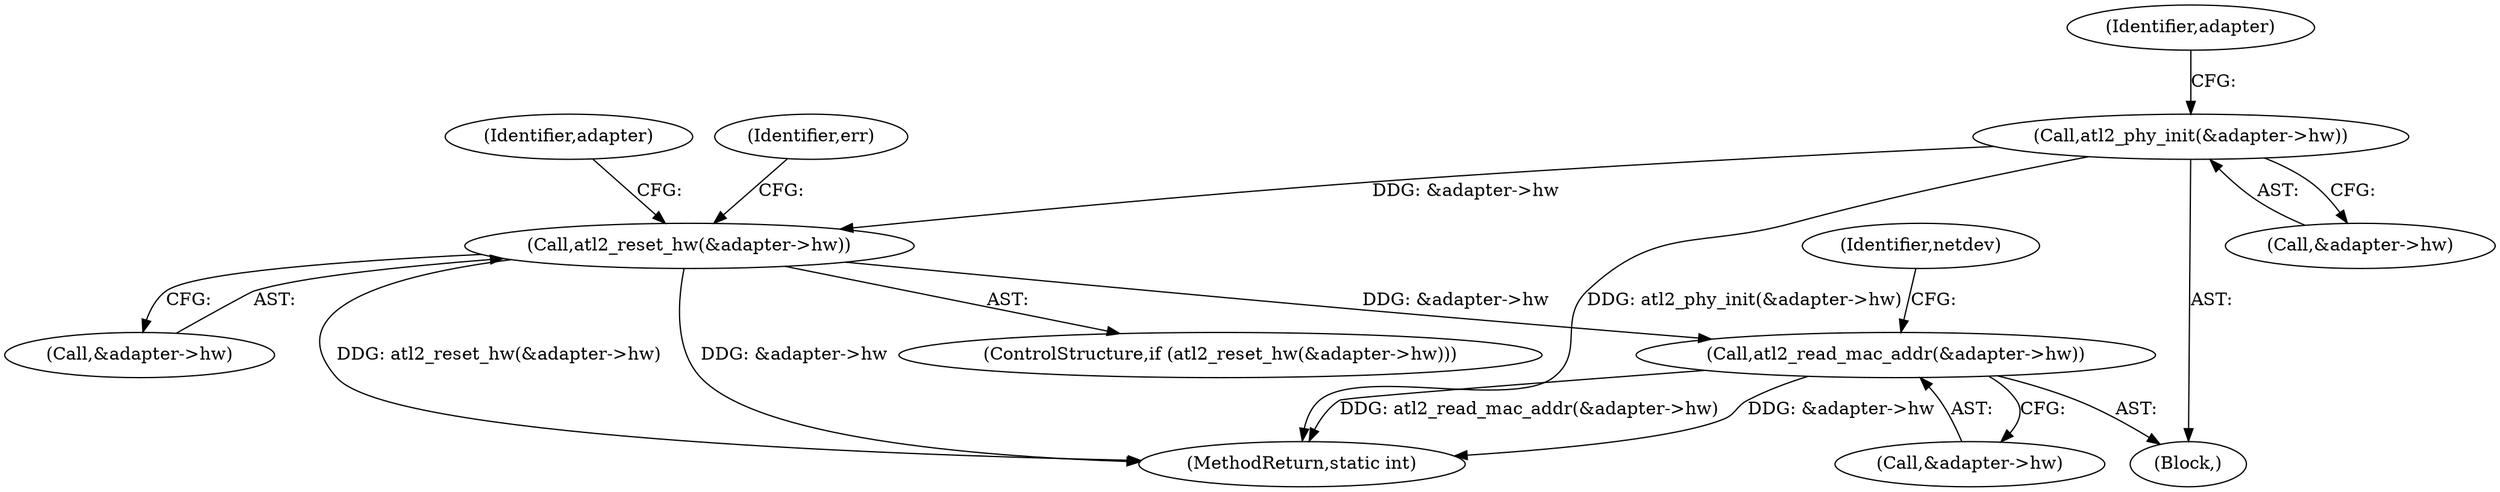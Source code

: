 digraph "0_linux_f43bfaeddc79effbf3d0fcb53ca477cca66f3db8@API" {
"1000333" [label="(Call,atl2_read_mac_addr(&adapter->hw))"];
"1000322" [label="(Call,atl2_reset_hw(&adapter->hw))"];
"1000316" [label="(Call,atl2_phy_init(&adapter->hw))"];
"1000322" [label="(Call,atl2_reset_hw(&adapter->hw))"];
"1000316" [label="(Call,atl2_phy_init(&adapter->hw))"];
"1000112" [label="(Block,)"];
"1000323" [label="(Call,&adapter->hw)"];
"1000336" [label="(Identifier,adapter)"];
"1000325" [label="(Identifier,adapter)"];
"1000334" [label="(Call,&adapter->hw)"];
"1000317" [label="(Call,&adapter->hw)"];
"1000436" [label="(MethodReturn,static int)"];
"1000333" [label="(Call,atl2_read_mac_addr(&adapter->hw))"];
"1000321" [label="(ControlStructure,if (atl2_reset_hw(&adapter->hw)))"];
"1000329" [label="(Identifier,err)"];
"1000340" [label="(Identifier,netdev)"];
"1000333" -> "1000112"  [label="AST: "];
"1000333" -> "1000334"  [label="CFG: "];
"1000334" -> "1000333"  [label="AST: "];
"1000340" -> "1000333"  [label="CFG: "];
"1000333" -> "1000436"  [label="DDG: &adapter->hw"];
"1000333" -> "1000436"  [label="DDG: atl2_read_mac_addr(&adapter->hw)"];
"1000322" -> "1000333"  [label="DDG: &adapter->hw"];
"1000322" -> "1000321"  [label="AST: "];
"1000322" -> "1000323"  [label="CFG: "];
"1000323" -> "1000322"  [label="AST: "];
"1000329" -> "1000322"  [label="CFG: "];
"1000336" -> "1000322"  [label="CFG: "];
"1000322" -> "1000436"  [label="DDG: atl2_reset_hw(&adapter->hw)"];
"1000322" -> "1000436"  [label="DDG: &adapter->hw"];
"1000316" -> "1000322"  [label="DDG: &adapter->hw"];
"1000316" -> "1000112"  [label="AST: "];
"1000316" -> "1000317"  [label="CFG: "];
"1000317" -> "1000316"  [label="AST: "];
"1000325" -> "1000316"  [label="CFG: "];
"1000316" -> "1000436"  [label="DDG: atl2_phy_init(&adapter->hw)"];
}
